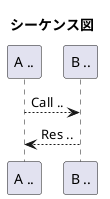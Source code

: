 @startuml q-seq

title シーケンス図

participant "A .." as A
participant "B .." as B

A --> B : Call ..
A <-- B : Res ..


skinparam sequence {

	ParticipantBackgroundColor  #e8f6ff
	ParticipantBorderColor  #808070
	ParticipantFontColor  #505050
	ArrowColor  #40a018
	ArrowFontColor  #606040
}

@enduml

@startuml q-class

title クラス図

class App {
	+ void Init()
	+ void Loop()
	# void tick()

	# Train trains[8]
	# Powers powers
}

class Train {
	+ Float Idle
	+ Float Bias
	+ Float Max
	..
	+ Float Speed
	..
	+ Float Act
	+ Float Limit

	+ void Tick(time)
	# Render(output)

}

class Powers {
	+ Set_Renderer()
	+ Next()
	+ Render()
	# Canvas canvases
	# Output outputs
	# int cur_i
}

class Canvas {
	+ xxx
	+ Render
	+ Render()
	# buffers
}

class Output {
	+ Init(pin_a)
	+ Set_Src(Canvas *src)
	+ Next(cur_i)
	# Canvas * Src
}


skinparam class {

	AttributeFontName  Consolas
	BackgroundColor  #e8f6ff
	BorderColor  #404038
}

@enduml
